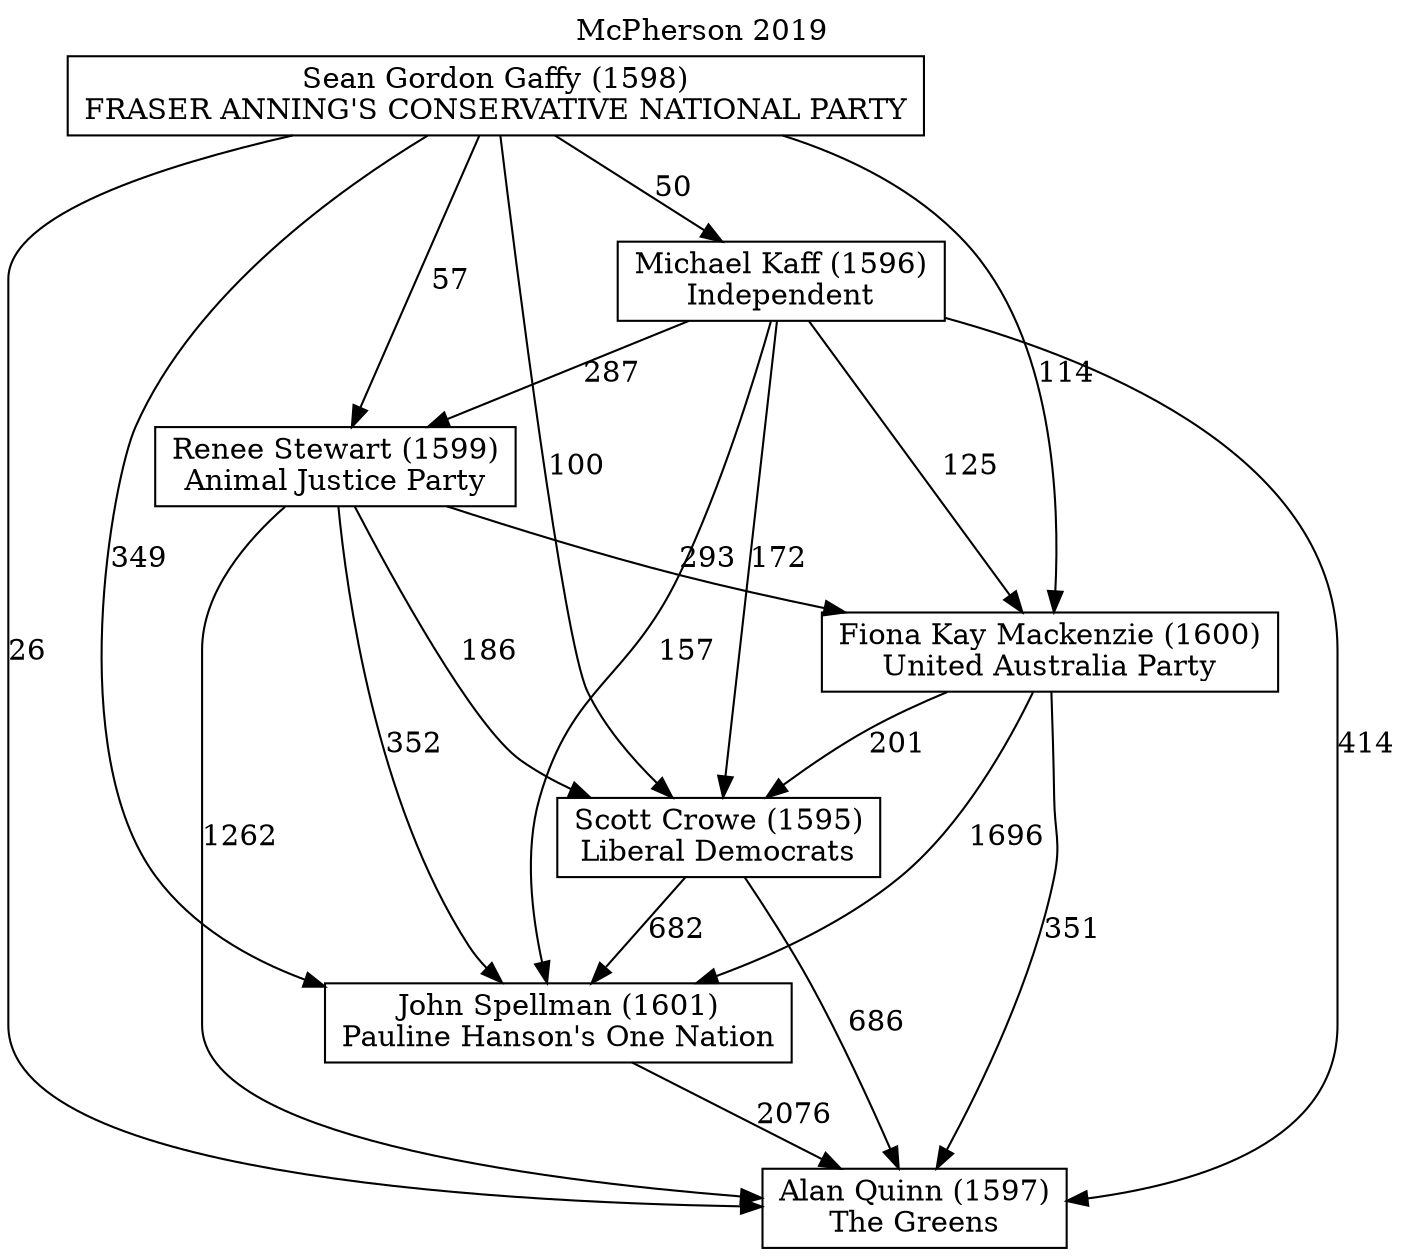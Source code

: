 // House preference flow
digraph "Alan Quinn (1597)_McPherson_2019" {
	graph [label="McPherson 2019" labelloc=t mclimit=10]
	node [shape=box]
	"Alan Quinn (1597)" [label="Alan Quinn (1597)
The Greens"]
	"Fiona Kay Mackenzie (1600)" [label="Fiona Kay Mackenzie (1600)
United Australia Party"]
	"John Spellman (1601)" [label="John Spellman (1601)
Pauline Hanson's One Nation"]
	"Michael Kaff (1596)" [label="Michael Kaff (1596)
Independent"]
	"Renee Stewart (1599)" [label="Renee Stewart (1599)
Animal Justice Party"]
	"Scott Crowe (1595)" [label="Scott Crowe (1595)
Liberal Democrats"]
	"Sean Gordon Gaffy (1598)" [label="Sean Gordon Gaffy (1598)
FRASER ANNING'S CONSERVATIVE NATIONAL PARTY"]
	"Fiona Kay Mackenzie (1600)" -> "Alan Quinn (1597)" [label=351]
	"Fiona Kay Mackenzie (1600)" -> "John Spellman (1601)" [label=1696]
	"Fiona Kay Mackenzie (1600)" -> "Scott Crowe (1595)" [label=201]
	"John Spellman (1601)" -> "Alan Quinn (1597)" [label=2076]
	"Michael Kaff (1596)" -> "Alan Quinn (1597)" [label=414]
	"Michael Kaff (1596)" -> "Fiona Kay Mackenzie (1600)" [label=125]
	"Michael Kaff (1596)" -> "John Spellman (1601)" [label=157]
	"Michael Kaff (1596)" -> "Renee Stewart (1599)" [label=287]
	"Michael Kaff (1596)" -> "Scott Crowe (1595)" [label=172]
	"Renee Stewart (1599)" -> "Alan Quinn (1597)" [label=1262]
	"Renee Stewart (1599)" -> "Fiona Kay Mackenzie (1600)" [label=293]
	"Renee Stewart (1599)" -> "John Spellman (1601)" [label=352]
	"Renee Stewart (1599)" -> "Scott Crowe (1595)" [label=186]
	"Scott Crowe (1595)" -> "Alan Quinn (1597)" [label=686]
	"Scott Crowe (1595)" -> "John Spellman (1601)" [label=682]
	"Sean Gordon Gaffy (1598)" -> "Alan Quinn (1597)" [label=26]
	"Sean Gordon Gaffy (1598)" -> "Fiona Kay Mackenzie (1600)" [label=114]
	"Sean Gordon Gaffy (1598)" -> "John Spellman (1601)" [label=349]
	"Sean Gordon Gaffy (1598)" -> "Michael Kaff (1596)" [label=50]
	"Sean Gordon Gaffy (1598)" -> "Renee Stewart (1599)" [label=57]
	"Sean Gordon Gaffy (1598)" -> "Scott Crowe (1595)" [label=100]
}
